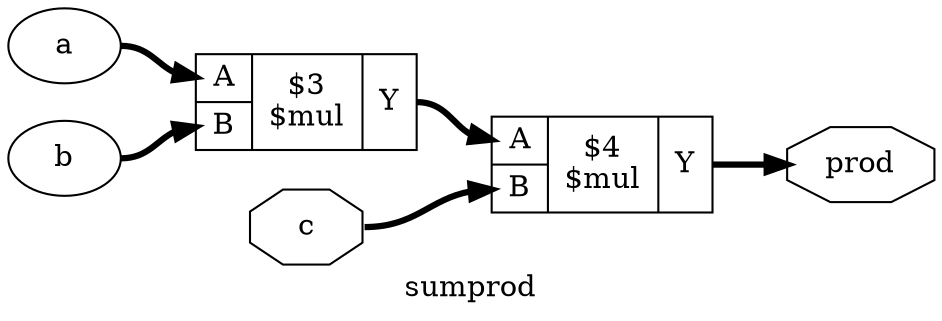 digraph "sumprod" {
label="sumprod";
rankdir="LR";
remincross=true;
n2 [ shape=octagon, label="c", color="black", fontcolor="black"];
n3 [ shape=octagon, label="prod", color="black", fontcolor="black"];
v0 [ label="a" ];
v1 [ label="b" ];
c7 [ shape=record, label="{{<p4> A|<p5> B}|$3\n$mul|{<p6> Y}}",  ];
c8 [ shape=record, label="{{<p4> A|<p5> B}|$4\n$mul|{<p6> Y}}",  ];
c7:p6:e -> c8:p4:w [color="black", fontcolor="black", style="setlinewidth(3)", label=""];
n2:e -> c8:p5:w [color="black", fontcolor="black", style="setlinewidth(3)", label=""];
c8:p6:e -> n3:w [color="black", fontcolor="black", style="setlinewidth(3)", label=""];
v0:e -> c7:p4:w [color="black", fontcolor="black", style="setlinewidth(3)", label=""];
v1:e -> c7:p5:w [color="black", fontcolor="black", style="setlinewidth(3)", label=""];
}
